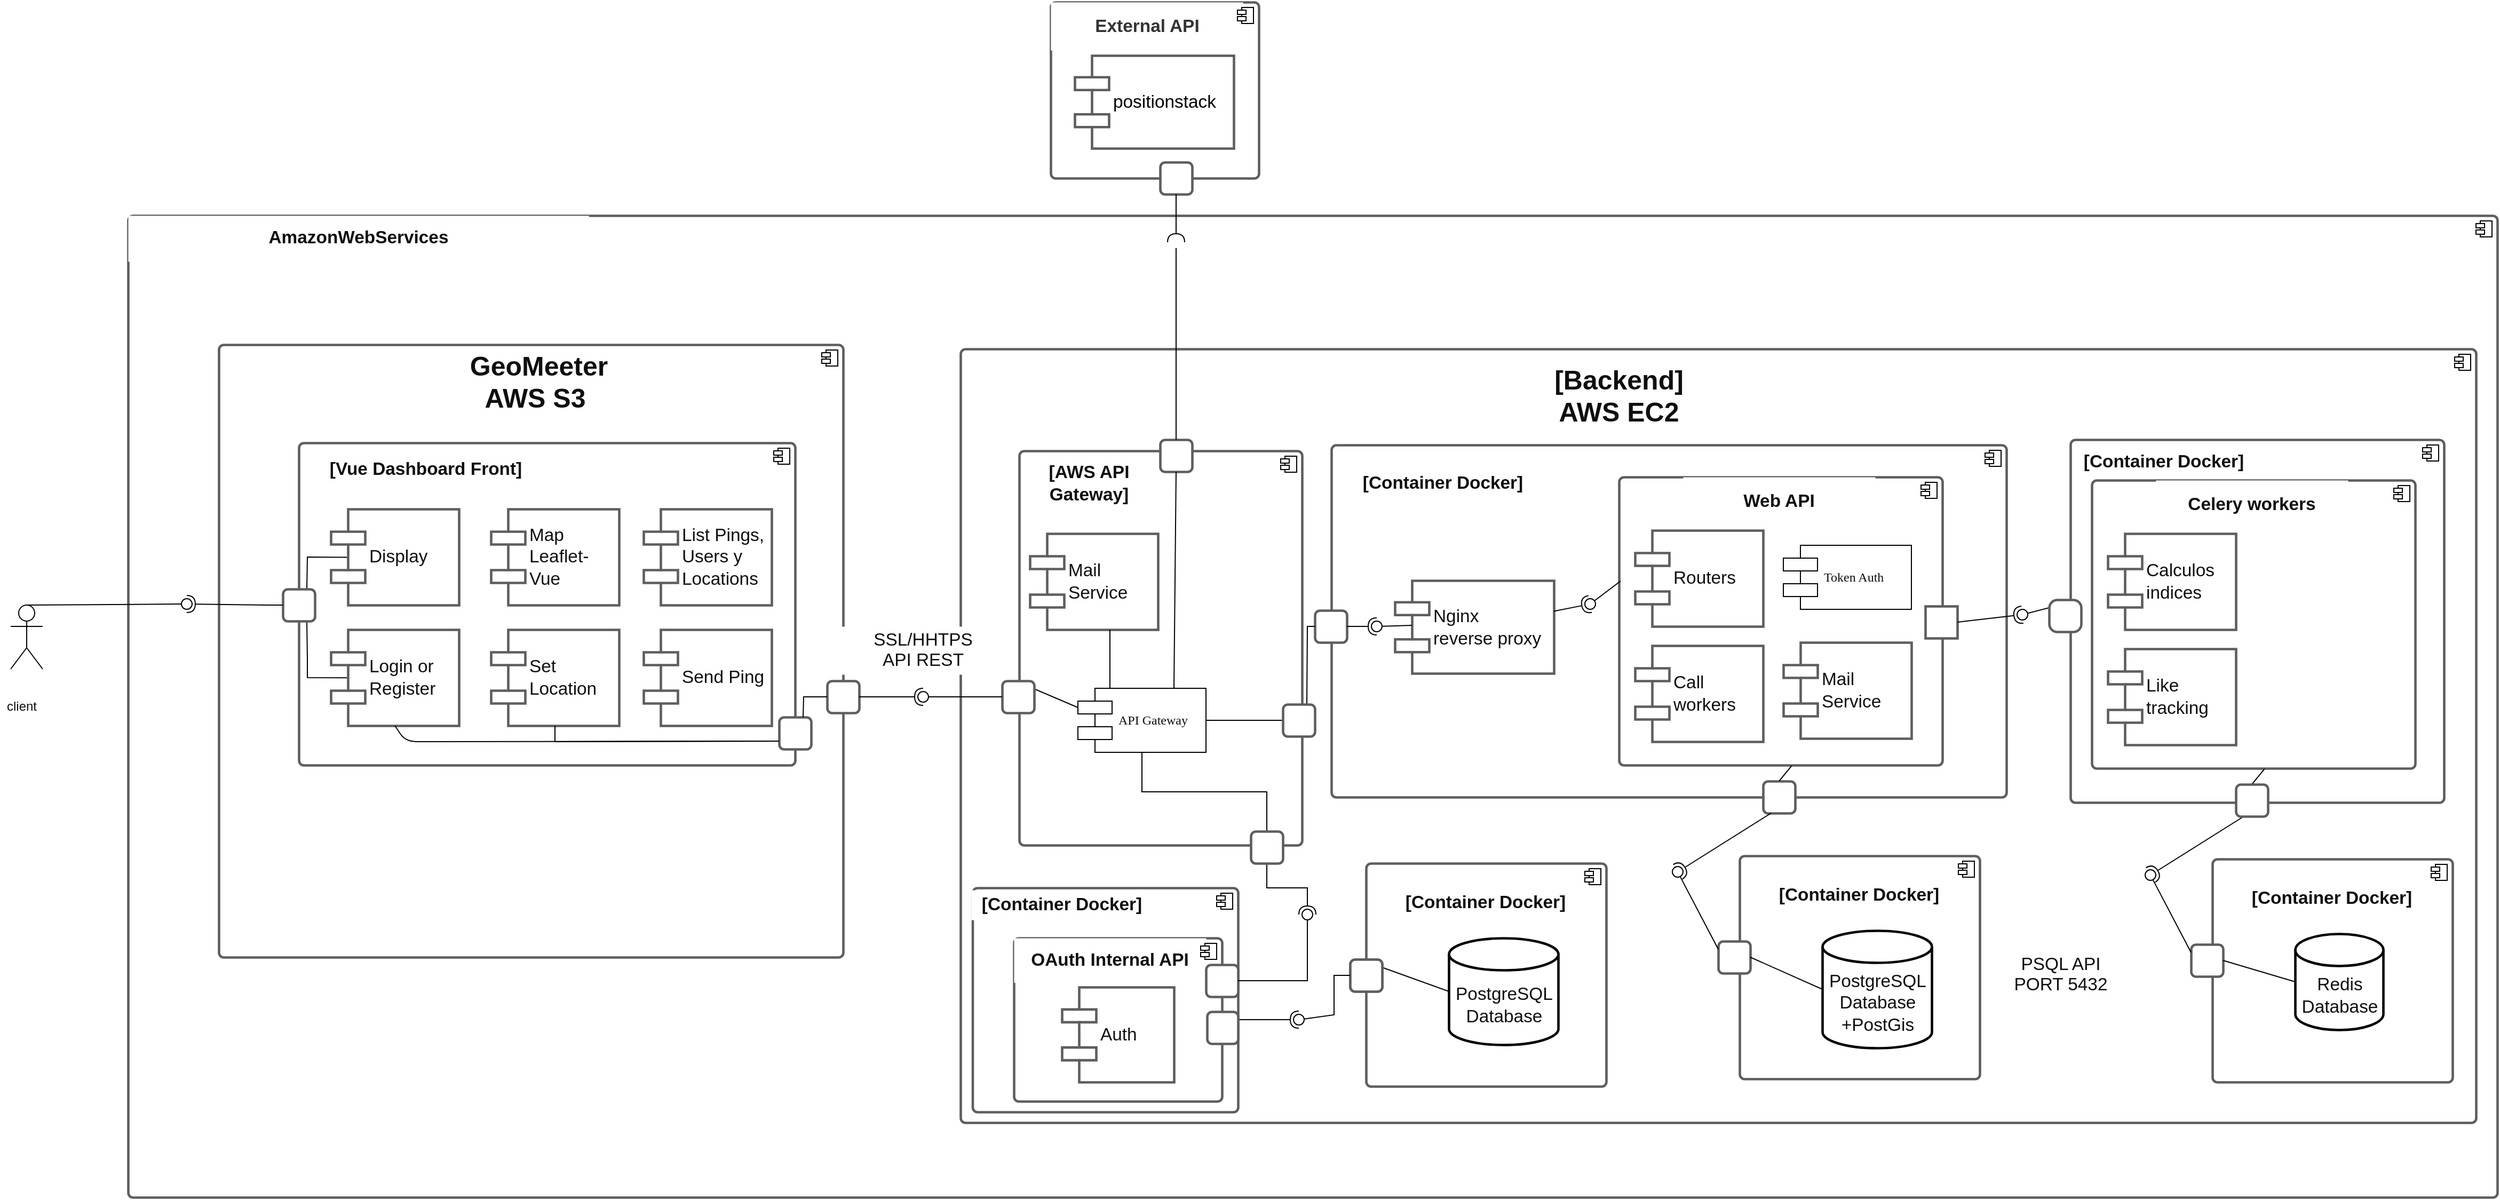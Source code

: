 
<mxfile version="18.1.3" type="device"><diagram id="GqEjZYX9ZaJlJ4JGxs04" name="Page-1"><mxGraphModel dx="4620" dy="2709" grid="1" gridSize="10" guides="1" tooltips="1" connect="1" arrows="1" fold="1" page="1" pageScale="1" pageWidth="827" pageHeight="1169" math="0" shadow="0"><root><mxCell id="0"/><mxCell id="1" parent="0"/><mxCell id="293" value="" style="html=1;dropTarget=0;fontSize=13;align=center;spacing=3.8;strokeColor=#5e5e5e;strokeOpacity=100;rounded=1;absoluteArcSize=1;arcSize=9;strokeWidth=2.3;container=1;collapsible=0;fontColor=#0F0F0F;" parent="1" vertex="1"><mxGeometry x="-1470" y="-950" width="2220" height="920" as="geometry"/></mxCell><UserObject label="AmazonWebServices" lucidchartObjectId="JzQ.lzjoDw~8" id="294"><mxCell style="html=1;overflow=block;blockSpacing=1;whiteSpace=wrap;fontSize=16.7;fontColor=#0F0F0F;fontStyle=1;align=center;spacing=0;fillColor=#ffffff;strokeWidth=1.5;strokeColor=none;" parent="293" vertex="1"><mxGeometry width="431.667" height="42.991" as="geometry"/></mxCell></UserObject><mxCell id="295" value="" style="shape=component;jettyWidth=8;jettyHeight=4;fontColor=#0F0F0F;" parent="293" vertex="1"><mxGeometry x="1" width="15" height="15" relative="1" as="geometry"><mxPoint x="-20" y="5" as="offset"/></mxGeometry></mxCell><mxCell id="64" value="" style="html=1;dropTarget=0;fontSize=13;align=center;spacing=3.8;strokeColor=#5e5e5e;strokeOpacity=100;rounded=1;absoluteArcSize=1;arcSize=9;strokeWidth=2.3;fontColor=#0F0F0F;" parent="1" vertex="1"><mxGeometry x="-1385" y="-829" width="585" height="574" as="geometry"/></mxCell><mxCell id="65" value="" style="shape=component;jettyWidth=8;jettyHeight=4;fontColor=#0F0F0F;" parent="64" vertex="1"><mxGeometry x="1" width="15" height="15" relative="1" as="geometry"><mxPoint x="-20" y="5" as="offset"/></mxGeometry></mxCell><mxCell id="66" value="" style="html=1;dropTarget=0;fontSize=13;align=center;spacing=3.8;strokeColor=#5e5e5e;strokeOpacity=100;rounded=1;absoluteArcSize=1;arcSize=9;strokeWidth=2.3;fontColor=#0F0F0F;" parent="1" vertex="1"><mxGeometry x="-1310" y="-737" width="465" height="302" as="geometry"/></mxCell><mxCell id="67" value="" style="shape=component;jettyWidth=8;jettyHeight=4;fontColor=#0F0F0F;" parent="66" vertex="1"><mxGeometry x="1" width="15" height="15" relative="1" as="geometry"><mxPoint x="-20" y="5" as="offset"/></mxGeometry></mxCell><mxCell id="68" value="" style="html=1;dropTarget=0;fontSize=13;align=center;spacing=3.8;strokeColor=#5e5e5e;strokeOpacity=100;rounded=1;absoluteArcSize=1;arcSize=9;strokeWidth=2.3;fontColor=#0F0F0F;" parent="1" vertex="1"><mxGeometry x="-690" y="-825" width="1420" height="725" as="geometry"/></mxCell><mxCell id="69" value="" style="shape=component;jettyWidth=8;jettyHeight=4;fontColor=#0F0F0F;" parent="68" vertex="1"><mxGeometry x="1" width="15" height="15" relative="1" as="geometry"><mxPoint x="-20" y="5" as="offset"/></mxGeometry></mxCell><mxCell id="70" value="" style="html=1;dropTarget=0;fontSize=13;align=center;spacing=3.8;strokeColor=#5e5e5e;strokeOpacity=100;rounded=1;absoluteArcSize=1;arcSize=9;strokeWidth=2.3;fontColor=#0F0F0F;" parent="1" vertex="1"><mxGeometry x="-342.5" y="-735" width="632.5" height="330" as="geometry"/></mxCell><mxCell id="71" value="" style="shape=component;jettyWidth=8;jettyHeight=4;fontColor=#0F0F0F;" parent="70" vertex="1"><mxGeometry x="1" width="15" height="15" relative="1" as="geometry"><mxPoint x="-20" y="5" as="offset"/></mxGeometry></mxCell><UserObject label="&lt;div style=&quot;display: flex; justify-content: center; text-align: center; align-items: baseline; font-size: 0; line-height: 1.25;margin-top: -2px;&quot;&gt;&lt;span&gt;&lt;span style=&quot;font-size: 16.7px;&quot;&gt;PSQL API&#10;&lt;/span&gt;&lt;/span&gt;&lt;/div&gt;&lt;div style=&quot;display: flex; justify-content: center; text-align: center; align-items: baseline; font-size: 0; line-height: 1.25;margin-top: -2px;&quot;&gt;&lt;span&gt;&lt;span style=&quot;font-size: 16.7px;&quot;&gt;PORT 5432&lt;/span&gt;&lt;/span&gt;&lt;/div&gt;" lucidchartObjectId="9TQ.UFUaZxLk" id="72"><mxCell style="html=1;overflow=block;blockSpacing=1;whiteSpace=wrap;fontSize=13;spacing=0;fillColor=#ffffff;strokeWidth=1.5;strokeColor=none;fontColor=#0F0F0F;" parent="1" vertex="1"><mxGeometry x="251" y="-260.5" width="180" height="45" as="geometry"/></mxCell></UserObject><UserObject label="&lt;div style=&quot;display: flex; justify-content: center; text-align: center; align-items: baseline; font-size: 0; line-height: 1.25;margin-top: -2px;&quot;&gt;&lt;span&gt;&lt;span style=&quot;font-size: 16.7px;&quot;&gt;SSL/HHTPS&#10;&lt;/span&gt;&lt;/span&gt;&lt;/div&gt;&lt;div style=&quot;display: flex; justify-content: center; text-align: center; align-items: baseline; font-size: 0; line-height: 1.25;margin-top: -2px;&quot;&gt;&lt;span&gt;&lt;span style=&quot;font-size: 16.7px;&quot;&gt;API REST&lt;/span&gt;&lt;/span&gt;&lt;/div&gt;" lucidchartObjectId="ERQ.FartYt-O" id="73"><mxCell style="html=1;overflow=block;blockSpacing=1;whiteSpace=wrap;fontSize=13;spacing=0;fillColor=#ffffff;strokeWidth=1.5;strokeColor=none;fontColor=#0F0F0F;" parent="1" vertex="1"><mxGeometry x="-815" y="-565" width="180" height="45" as="geometry"/></mxCell></UserObject><UserObject label="GeoMeeter AWS S3&amp;nbsp;" lucidchartObjectId="0mQ.VnrTeDY5" id="75"><mxCell style="html=1;overflow=block;blockSpacing=1;whiteSpace=wrap;fontSize=25;fontColor=#0F0F0F;fontStyle=1;align=center;spacing=0;fillColor=#ffffff;strokeWidth=1.5;strokeColor=none;" parent="1" vertex="1"><mxGeometry x="-1175" y="-825" width="180" height="55" as="geometry"/></mxCell></UserObject><UserObject label="[Container Docker]" lucidchartObjectId="BvQ.S7S5D1Hz" id="76"><mxCell style="html=1;overflow=block;blockSpacing=1;whiteSpace=wrap;fontSize=16.7;fontColor=#0F0F0F;fontStyle=1;align=center;spacing=0;fillColor=#ffffff;strokeWidth=1.5;strokeColor=none;" parent="1" vertex="1"><mxGeometry x="-328" y="-722" width="180" height="45" as="geometry"/></mxCell></UserObject><mxCell id="77" value="" style="html=1;dropTarget=0;fontSize=13;align=center;spacing=3.8;strokeColor=#5e5e5e;strokeOpacity=100;rounded=1;absoluteArcSize=1;arcSize=9;strokeWidth=2.3;fontColor=#0F0F0F;" parent="1" vertex="1"><mxGeometry x="-73" y="-705" width="303" height="270" as="geometry"/></mxCell><mxCell id="78" value="" style="shape=component;jettyWidth=8;jettyHeight=4;fontColor=#0F0F0F;" parent="77" vertex="1"><mxGeometry x="1" width="15" height="15" relative="1" as="geometry"><mxPoint x="-20" y="5" as="offset"/></mxGeometry></mxCell><UserObject label="&lt;div style=&quot;display: flex; justify-content: center; text-align: center; align-items: baseline; font-size: 0; line-height: 1.25;margin-top: -2px;&quot;&gt;&lt;span&gt;&lt;span style=&quot;font-size: 25px; font-weight: bold;&quot;&gt;[Backend]&#10;&lt;/span&gt;&lt;/span&gt;&lt;/div&gt;&lt;div style=&quot;display: flex; justify-content: center; text-align: center; align-items: baseline; font-size: 0; line-height: 1.25;margin-top: -2px;&quot;&gt;&lt;span&gt;&lt;span style=&quot;font-size: 25px; font-weight: bold;&quot;&gt;AWS EC2&lt;/span&gt;&lt;/span&gt;&lt;/div&gt;" lucidchartObjectId="2wQ.rxDoDfN9" id="79"><mxCell style="html=1;overflow=block;blockSpacing=1;whiteSpace=wrap;fontSize=13;spacing=0;fillColor=#ffffff;strokeWidth=1.5;strokeColor=none;fontColor=#0F0F0F;" parent="1" vertex="1"><mxGeometry x="-163" y="-810" width="180" height="60" as="geometry"/></mxCell></UserObject><UserObject label="Web API" lucidchartObjectId="cxQ.P7ARJ7Gp" id="80"><mxCell style="html=1;overflow=block;blockSpacing=1;whiteSpace=wrap;fontSize=16.7;fontColor=#0F0F0F;fontStyle=1;align=center;spacing=0;fillColor=#ffffff;strokeWidth=1.5;strokeColor=none;" parent="1" vertex="1"><mxGeometry x="-13" y="-705" width="180" height="45" as="geometry"/></mxCell></UserObject><UserObject label="Call workers" lucidchartObjectId="xmQ.o6H7XOpQ" id="81"><mxCell style="html=1;overflow=block;blockSpacing=1;whiteSpace=wrap;shape=component;align=left;spacingLeft=36;fontSize=16.7;fontColor=#0F0F0F;spacing=0;strokeColor=#5e5e5e;strokeOpacity=100;rounded=1;absoluteArcSize=1;arcSize=9;strokeWidth=2.3;" parent="1" vertex="1"><mxGeometry x="-58" y="-547" width="120" height="90" as="geometry"/></mxCell></UserObject><UserObject label="Routers" lucidchartObjectId="LvQ.SK1kYf38" id="83"><mxCell style="html=1;overflow=block;blockSpacing=1;whiteSpace=wrap;shape=component;align=left;spacingLeft=36;fontSize=16.7;fontColor=#0F0F0F;spacing=0;strokeColor=#5e5e5e;strokeOpacity=100;rounded=1;absoluteArcSize=1;arcSize=9;strokeWidth=2.3;" parent="1" vertex="1"><mxGeometry x="-58" y="-655" width="120" height="90" as="geometry"/></mxCell></UserObject><UserObject label="Nginx &#10;reverse proxy" lucidchartObjectId="QDQ.MSSu0BSL" id="92"><mxCell style="html=1;overflow=block;blockSpacing=1;whiteSpace=wrap;shape=component;align=left;spacingLeft=36;fontSize=16.7;fontColor=#0F0F0F;spacing=0;strokeColor=#5e5e5e;strokeOpacity=100;rounded=1;absoluteArcSize=1;arcSize=9;strokeWidth=2.3;" parent="1" vertex="1"><mxGeometry x="-283" y="-608" width="149" height="87" as="geometry"/></mxCell></UserObject><UserObject label="" lucidchartObjectId="nFQ.mH_b9b4w" id="93"><mxCell style="html=1;overflow=block;blockSpacing=1;whiteSpace=wrap;fontSize=13;align=center;spacing=3.8;strokeColor=#5e5e5e;strokeOpacity=100;rounded=1;absoluteArcSize=1;arcSize=9;strokeWidth=2.3;fontColor=#0F0F0F;" parent="1" vertex="1"><mxGeometry x="-358" y="-580" width="30" height="30" as="geometry"/></mxCell></UserObject><mxCell id="94" value="" style="html=1;dropTarget=0;fontSize=13;align=center;spacing=3.8;strokeColor=#5e5e5e;strokeOpacity=100;rounded=1;absoluteArcSize=1;arcSize=9;strokeWidth=2.3;container=1;collapsible=0;fontColor=#0F0F0F;" parent="1" vertex="1"><mxGeometry x="40" y="-350" width="225" height="209" as="geometry"/></mxCell><UserObject label="[Container Docker]" lucidchartObjectId="EGQ.u1LITXUu" id="95"><mxCell style="html=1;overflow=block;blockSpacing=1;whiteSpace=wrap;fontSize=16.7;fontColor=#0F0F0F;fontStyle=1;align=center;spacing=0;fillColor=#ffffff;strokeWidth=1.5;strokeColor=none;" parent="94" vertex="1"><mxGeometry x="22" y="14" width="180" height="45" as="geometry"/></mxCell></UserObject><UserObject label="PostgreSQL Database +PostGis" lucidchartObjectId="VoQ.apwIIPWM" id="96"><mxCell style="shape=cylinder3;whiteSpace=wrap;html=1;boundedLbl=1;backgroundOutline=1;size=15;fontFamily=Helvetica;fontSize=16.7;align=center;strokeWidth=2.3;fontColor=#0F0F0F;" parent="94" vertex="1"><mxGeometry x="77.5" y="70" width="102.5" height="110" as="geometry"/></mxCell></UserObject><mxCell id="97" value="" style="shape=component;jettyWidth=8;jettyHeight=4;fontColor=#0F0F0F;" parent="94" vertex="1"><mxGeometry x="1" width="15" height="15" relative="1" as="geometry"><mxPoint x="-20" y="5" as="offset"/></mxGeometry></mxCell><UserObject label="Map Leaflet-Vue" lucidchartObjectId="rHQ._YY6tu1O" id="98"><mxCell style="html=1;overflow=block;blockSpacing=1;whiteSpace=wrap;shape=component;align=left;spacingLeft=36;fontSize=16.7;fontColor=#0F0F0F;spacing=0;strokeColor=#5e5e5e;strokeOpacity=100;rounded=1;absoluteArcSize=1;arcSize=9;strokeWidth=2.3;" parent="1" vertex="1"><mxGeometry x="-1130" y="-675" width="120" height="90" as="geometry"/></mxCell></UserObject><UserObject label="" lucidchartObjectId="xLQ.PSGera.4" id="112"><mxCell style="html=1;overflow=block;blockSpacing=1;whiteSpace=wrap;fontSize=13;align=center;spacing=3.8;strokeColor=#5e5e5e;strokeOpacity=100;rounded=1;absoluteArcSize=1;arcSize=9;strokeWidth=2.3;fontColor=#0F0F0F;" parent="1" vertex="1"><mxGeometry x="20" y="-270" width="30" height="30" as="geometry"/></mxCell></UserObject><UserObject label="" lucidchartObjectId="7MQ.v_up57Re" id="129"><mxCell style="html=1;overflow=block;blockSpacing=1;whiteSpace=wrap;fontSize=13;align=center;spacing=3.8;strokeColor=#5e5e5e;strokeOpacity=100;rounded=1;absoluteArcSize=1;arcSize=9;strokeWidth=2.3;fontColor=#0F0F0F;" parent="1" vertex="1"><mxGeometry x="-815" y="-514" width="30" height="30" as="geometry"/></mxCell></UserObject><UserObject label="Login or Register" lucidchartObjectId="tQQ.5gMyglQL" id="143"><mxCell style="html=1;overflow=block;blockSpacing=1;whiteSpace=wrap;shape=component;align=left;spacingLeft=36;fontSize=16.7;fontColor=#0F0F0F;spacing=0;strokeColor=#5e5e5e;strokeOpacity=100;rounded=1;absoluteArcSize=1;arcSize=9;strokeWidth=2.3;" parent="1" vertex="1"><mxGeometry x="-1280" y="-562" width="120" height="90" as="geometry"/></mxCell></UserObject><UserObject label="List Pings, Users y Locations" lucidchartObjectId="EQQ.A3JN0USV" id="144"><mxCell style="html=1;overflow=block;blockSpacing=1;whiteSpace=wrap;shape=component;align=left;spacingLeft=36;fontSize=16.7;fontColor=#0F0F0F;spacing=0;strokeColor=#5e5e5e;strokeOpacity=100;rounded=1;absoluteArcSize=1;arcSize=9;strokeWidth=2.3;" parent="1" vertex="1"><mxGeometry x="-987" y="-675" width="120" height="90" as="geometry"/></mxCell></UserObject><mxCell id="401" style="edgeStyle=none;rounded=0;html=1;exitX=0.75;exitY=1;exitDx=0;exitDy=0;entryX=0.126;entryY=0.501;entryDx=0;entryDy=0;endArrow=none;endFill=0;entryPerimeter=0;fontColor=#0F0F0F;" parent="1" source="145" target="143" edge="1"><mxGeometry relative="1" as="geometry"><Array as="points"><mxPoint x="-1302" y="-535"/><mxPoint x="-1302" y="-517"/></Array></mxGeometry></mxCell><mxCell id="404" style="edgeStyle=none;rounded=0;html=1;exitX=0.75;exitY=0;exitDx=0;exitDy=0;entryX=0.128;entryY=0.503;entryDx=0;entryDy=0;entryPerimeter=0;endArrow=none;endFill=0;fontColor=#0F0F0F;" parent="1" source="145" target="189" edge="1"><mxGeometry relative="1" as="geometry"><Array as="points"><mxPoint x="-1302" y="-630"/></Array></mxGeometry></mxCell><UserObject label="" lucidchartObjectId="RQQ.1Tx4FJ7h" id="145"><mxCell style="html=1;overflow=block;blockSpacing=1;whiteSpace=wrap;fontSize=13;align=center;spacing=3.8;strokeColor=#5e5e5e;strokeOpacity=100;rounded=1;absoluteArcSize=1;arcSize=9;strokeWidth=2.3;fontColor=#0F0F0F;" parent="1" vertex="1"><mxGeometry x="-1325" y="-600" width="30" height="30" as="geometry"/></mxCell></UserObject><UserObject label="[Vue Dashboard Front]" lucidchartObjectId="iSQ.8A~Tfa6g" id="146"><mxCell style="html=1;overflow=block;blockSpacing=1;whiteSpace=wrap;fontSize=16.7;fontColor=#0F0F0F;fontStyle=1;align=center;spacing=0;fillColor=#ffffff;strokeWidth=1.5;strokeColor=none;" parent="1" vertex="1"><mxGeometry x="-1302" y="-735" width="222" height="45" as="geometry"/></mxCell></UserObject><UserObject label="" lucidchartObjectId="MSQ.1bBkWNoG" id="147"><mxCell style="html=1;overflow=block;blockSpacing=1;whiteSpace=wrap;fontSize=13;align=center;spacing=3.8;strokeColor=#5e5e5e;strokeOpacity=100;rounded=1;absoluteArcSize=1;arcSize=9;strokeWidth=2.3;fontColor=#0F0F0F;" parent="1" vertex="1"><mxGeometry x="62" y="-420" width="30" height="30" as="geometry"/></mxCell></UserObject><UserObject label="Mail Service" lucidchartObjectId="TYQ.1-TCLOCC" id="159"><mxCell style="html=1;overflow=block;blockSpacing=1;whiteSpace=wrap;shape=component;align=left;spacingLeft=36;fontSize=16.7;fontColor=#0F0F0F;spacing=0;strokeColor=#5e5e5e;strokeOpacity=100;rounded=1;absoluteArcSize=1;arcSize=9;strokeWidth=2.3;" parent="1" vertex="1"><mxGeometry x="81" y="-550" width="120" height="90" as="geometry"/></mxCell></UserObject><UserObject label="Send Ping" lucidchartObjectId="BZQ.7yFAApc7" id="162"><mxCell style="html=1;overflow=block;blockSpacing=1;whiteSpace=wrap;shape=component;align=left;spacingLeft=36;fontSize=16.7;fontColor=#0F0F0F;spacing=0;strokeColor=#5e5e5e;strokeOpacity=100;rounded=1;absoluteArcSize=1;arcSize=9;strokeWidth=2.3;" parent="1" vertex="1"><mxGeometry x="-987" y="-562" width="120" height="90" as="geometry"/></mxCell></UserObject><UserObject label="" lucidchartObjectId="F0Q.Sfm7eGPp" id="163"><mxCell style="html=1;overflow=block;blockSpacing=1;whiteSpace=wrap;fontSize=13;align=center;spacing=3.8;strokeColor=#5e5e5e;strokeOpacity=100;rounded=1;absoluteArcSize=1;arcSize=9;strokeWidth=2.3;fontColor=#0F0F0F;" parent="1" vertex="1"><mxGeometry x="-860" y="-480" width="30" height="30" as="geometry"/></mxCell></UserObject><UserObject label="Set Location" lucidchartObjectId="U4Q.wYum8OUZ" id="175"><mxCell style="html=1;overflow=block;blockSpacing=1;whiteSpace=wrap;shape=component;align=left;spacingLeft=36;fontSize=16.7;fontColor=#0F0F0F;spacing=0;strokeColor=#5e5e5e;strokeOpacity=100;rounded=1;absoluteArcSize=1;arcSize=9;strokeWidth=2.3;" parent="1" vertex="1"><mxGeometry x="-1130" y="-562" width="120" height="90" as="geometry"/></mxCell></UserObject><mxCell id="206" value="" style="html=1;dropTarget=0;fontSize=13;align=center;spacing=3.8;strokeColor=#5e5e5e;strokeOpacity=100;rounded=1;absoluteArcSize=1;arcSize=9;strokeWidth=2.3;fontColor=#0F0F0F;" parent="1" vertex="1"><mxGeometry x="-635" y="-729.5" width="265" height="369.5" as="geometry"/></mxCell><mxCell id="207" value="" style="shape=component;jettyWidth=8;jettyHeight=4;fontColor=#0F0F0F;" parent="206" vertex="1"><mxGeometry x="1" width="15" height="15" relative="1" as="geometry"><mxPoint x="-20" y="5" as="offset"/></mxGeometry></mxCell><UserObject label="Display" lucidchartObjectId="1mR.Dg1fzhjd" id="189"><mxCell style="html=1;overflow=block;blockSpacing=1;whiteSpace=wrap;shape=component;align=left;spacingLeft=36;fontSize=16.7;fontColor=#0F0F0F;spacing=0;strokeColor=#5e5e5e;strokeOpacity=100;rounded=1;absoluteArcSize=1;arcSize=9;strokeWidth=2.3;" parent="1" vertex="1"><mxGeometry x="-1280" y="-675" width="120" height="90" as="geometry"/></mxCell></UserObject><mxCell id="191" value="" style="rounded=0;orthogonalLoop=1;jettySize=auto;html=1;endArrow=none;endFill=0;sketch=0;targetPerimeterSpacing=0;fontSize=10;exitX=1;exitY=0.5;exitDx=0;exitDy=0;startArrow=none;fontColor=#0F0F0F;" parent="1" source="200" target="192" edge="1"><mxGeometry relative="1" as="geometry"><mxPoint x="-480" y="-412" as="sourcePoint"/></mxGeometry></mxCell><mxCell id="192" value="" style="ellipse;whiteSpace=wrap;html=1;align=center;aspect=fixed;resizable=0;points=[];outlineConnect=0;sketch=0;fontSize=10;fontColor=#0F0F0F;" parent="1" vertex="1"><mxGeometry x="-500" y="-482" width="10" height="10" as="geometry"/></mxCell><mxCell id="193" value="Token Auth" style="shape=component;align=left;spacingLeft=36;rounded=0;shadow=0;comic=0;labelBackgroundColor=none;strokeWidth=1;fontFamily=Verdana;fontSize=12;html=1;fontColor=#0F0F0F;" parent="1" vertex="1"><mxGeometry x="81" y="-641" width="120" height="60" as="geometry"/></mxCell><mxCell id="197" value="" style="endArrow=none;html=1;rounded=0;fontSize=10;entryX=0;entryY=0.3;entryDx=0;entryDy=0;startArrow=none;exitX=1;exitY=0.25;exitDx=0;exitDy=0;fontColor=#0F0F0F;" parent="1" source="119" target="200" edge="1"><mxGeometry width="50" height="50" relative="1" as="geometry"><mxPoint x="-635" y="-495.286" as="sourcePoint"/><mxPoint x="-750" y="-517" as="targetPoint"/></mxGeometry></mxCell><mxCell id="199" value="" style="endArrow=none;html=1;rounded=0;exitX=0.5;exitY=0;exitDx=0;exitDy=0;entryX=0.5;entryY=1;entryDx=0;entryDy=0;fontColor=#0F0F0F;" parent="1" source="298" target="200" edge="1"><mxGeometry width="50" height="50" relative="1" as="geometry"><mxPoint x="-750" y="-395" as="sourcePoint"/><mxPoint x="-700" y="-445" as="targetPoint"/><Array as="points"><mxPoint x="-403" y="-410"/><mxPoint x="-460" y="-410"/><mxPoint x="-520" y="-410"/></Array></mxGeometry></mxCell><mxCell id="200" value="API Gateway" style="shape=component;align=left;spacingLeft=36;rounded=0;shadow=0;comic=0;labelBackgroundColor=none;strokeWidth=1;fontFamily=Verdana;fontSize=12;html=1;fontColor=#0F0F0F;" parent="1" vertex="1"><mxGeometry x="-580" y="-507" width="120" height="60" as="geometry"/></mxCell><UserObject label="" lucidchartObjectId="jMQ.a4yrlkNo" id="119"><mxCell style="html=1;overflow=block;blockSpacing=1;whiteSpace=wrap;fontSize=13;align=center;spacing=3.8;strokeColor=#5e5e5e;strokeOpacity=100;rounded=1;absoluteArcSize=1;arcSize=9;strokeWidth=2.3;fontColor=#0F0F0F;" parent="1" vertex="1"><mxGeometry x="-651" y="-514" width="30" height="30" as="geometry"/></mxCell></UserObject><mxCell id="405" style="edgeStyle=none;rounded=0;html=1;exitX=0;exitY=0.5;exitDx=0;exitDy=0;entryX=1;entryY=0.5;entryDx=0;entryDy=0;endArrow=none;endFill=0;fontColor=#0F0F0F;" parent="1" source="209" target="200" edge="1"><mxGeometry relative="1" as="geometry"/></mxCell><mxCell id="406" style="edgeStyle=none;rounded=0;html=1;exitX=0.75;exitY=0;exitDx=0;exitDy=0;entryX=0;entryY=0.5;entryDx=0;entryDy=0;endArrow=none;endFill=0;fontColor=#0F0F0F;" parent="1" source="209" target="93" edge="1"><mxGeometry relative="1" as="geometry"><Array as="points"><mxPoint x="-365" y="-565"/></Array></mxGeometry></mxCell><UserObject label="" lucidchartObjectId="nFQ.mH_b9b4w" id="209"><mxCell style="html=1;overflow=block;blockSpacing=1;whiteSpace=wrap;fontSize=13;align=center;spacing=3.8;strokeColor=#5e5e5e;strokeOpacity=100;rounded=1;absoluteArcSize=1;arcSize=9;strokeWidth=2.3;fontColor=#0F0F0F;" parent="1" vertex="1"><mxGeometry x="-388" y="-492" width="30" height="30" as="geometry"/></mxCell></UserObject><mxCell id="214" value="" style="shape=umlActor;verticalLabelPosition=bottom;verticalAlign=top;html=1;outlineConnect=0;" parent="1" vertex="1"><mxGeometry x="-1580" y="-585" width="30" height="60" as="geometry"/></mxCell><mxCell id="220" value="" style="html=1;dropTarget=0;fontSize=13;align=center;spacing=3.8;strokeColor=#5e5e5e;strokeOpacity=100;rounded=1;absoluteArcSize=1;arcSize=9;strokeWidth=2.3;container=1;collapsible=0;" parent="1" vertex="1"><mxGeometry x="-605.5" y="-1150" width="195" height="165" as="geometry"/></mxCell><UserObject label="External API" lucidchartObjectId="JzQ.lzjoDw~8" id="221"><mxCell style="html=1;overflow=block;blockSpacing=1;whiteSpace=wrap;fontSize=16.7;fontColor=#333333;fontStyle=1;align=center;spacing=0;fillColor=#ffffff;strokeWidth=1.5;strokeColor=none;" parent="220" vertex="1"><mxGeometry width="180" height="45" as="geometry"/></mxCell></UserObject><mxCell id="222" value="" style="shape=component;jettyWidth=8;jettyHeight=4;" parent="220" vertex="1"><mxGeometry x="1" width="15" height="15" relative="1" as="geometry"><mxPoint x="-20" y="5" as="offset"/></mxGeometry></mxCell><UserObject label="" lucidchartObjectId="qXQ.MwzUgVT0" id="226"><mxCell style="html=1;overflow=block;blockSpacing=1;whiteSpace=wrap;fontSize=13;align=center;spacing=3.8;strokeColor=#5e5e5e;strokeOpacity=100;rounded=1;absoluteArcSize=1;arcSize=9;strokeWidth=2.3;fontColor=#0F0F0F;" parent="1" vertex="1"><mxGeometry x="-503" y="-740" width="30" height="30" as="geometry"/></mxCell></UserObject><UserObject label="" lucidchartObjectId="qXQ.MwzUgVT0" id="228"><mxCell style="html=1;overflow=block;blockSpacing=1;whiteSpace=wrap;fontSize=13;align=center;spacing=3.8;strokeColor=#5e5e5e;strokeOpacity=100;rounded=1;absoluteArcSize=1;arcSize=9;strokeWidth=2.3;fontColor=#0F0F0F;" parent="1" vertex="1"><mxGeometry x="-503" y="-1000" width="30" height="30" as="geometry"/></mxCell></UserObject><mxCell id="231" value="" style="rounded=0;orthogonalLoop=1;jettySize=auto;html=1;endArrow=none;endFill=0;sketch=0;sourcePerimeterSpacing=0;targetPerimeterSpacing=0;fontColor=#0F0F0F;exitX=0.5;exitY=0;exitDx=0;exitDy=0;" parent="1" source="226" target="233" edge="1"><mxGeometry relative="1" as="geometry"><mxPoint x="-433" y="-855" as="sourcePoint"/></mxGeometry></mxCell><mxCell id="232" value="" style="rounded=0;orthogonalLoop=1;jettySize=auto;html=1;endArrow=halfCircle;endFill=0;entryX=0.5;entryY=0.5;endSize=6;strokeWidth=1;sketch=0;fontColor=#0F0F0F;exitX=0.5;exitY=1;exitDx=0;exitDy=0;" parent="1" source="228" target="233" edge="1"><mxGeometry relative="1" as="geometry"><mxPoint x="-385" y="-925" as="sourcePoint"/></mxGeometry></mxCell><mxCell id="233" value="" style="ellipse;whiteSpace=wrap;html=1;align=center;aspect=fixed;resizable=0;points=[];outlineConnect=0;sketch=0;fontColor=#0F0F0F;strokeColor=#FFFFFF;" parent="1" vertex="1"><mxGeometry x="-493" y="-930" width="10" height="10" as="geometry"/></mxCell><mxCell id="241" value="" style="rounded=0;orthogonalLoop=1;jettySize=auto;html=1;endArrow=none;endFill=0;sketch=0;targetPerimeterSpacing=0;fontColor=#0F0F0F;startArrow=none;" parent="1" edge="1"><mxGeometry relative="1" as="geometry"><mxPoint x="-255" y="-370" as="sourcePoint"/><mxPoint x="-255" y="-370" as="targetPoint"/></mxGeometry></mxCell><mxCell id="258" value="" style="rounded=0;orthogonalLoop=1;jettySize=auto;html=1;endArrow=none;endFill=0;sketch=0;sourcePerimeterSpacing=0;targetPerimeterSpacing=0;fontColor=#0F0F0F;exitX=0.5;exitY=0;exitDx=0;exitDy=0;exitPerimeter=0;" parent="1" source="214" target="260" edge="1"><mxGeometry relative="1" as="geometry"><mxPoint x="-1360" y="-488" as="sourcePoint"/></mxGeometry></mxCell><mxCell id="259" value="" style="rounded=0;orthogonalLoop=1;jettySize=auto;html=1;endArrow=halfCircle;endFill=0;entryX=0.5;entryY=0.5;endSize=6;strokeWidth=1;sketch=0;fontColor=#0F0F0F;exitX=0;exitY=0.5;exitDx=0;exitDy=0;" parent="1" source="145" target="260" edge="1"><mxGeometry relative="1" as="geometry"><mxPoint x="-1320" y="-488" as="sourcePoint"/><Array as="points"><mxPoint x="-1340" y="-585"/></Array></mxGeometry></mxCell><mxCell id="260" value="" style="ellipse;whiteSpace=wrap;html=1;align=center;aspect=fixed;resizable=0;points=[];outlineConnect=0;sketch=0;" parent="1" vertex="1"><mxGeometry x="-1420" y="-591" width="10" height="10" as="geometry"/></mxCell><mxCell id="261" value="" style="rounded=0;orthogonalLoop=1;jettySize=auto;html=1;endArrow=none;endFill=0;sketch=0;sourcePerimeterSpacing=0;targetPerimeterSpacing=0;fontColor=#0F0F0F;exitX=0;exitY=0.5;exitDx=0;exitDy=0;" parent="1" source="119" target="263" edge="1"><mxGeometry relative="1" as="geometry"><mxPoint x="-746" y="-445" as="sourcePoint"/></mxGeometry></mxCell><mxCell id="262" value="" style="rounded=0;orthogonalLoop=1;jettySize=auto;html=1;endArrow=halfCircle;endFill=0;entryX=0.5;entryY=0.5;endSize=6;strokeWidth=1;sketch=0;fontColor=#0F0F0F;exitX=1;exitY=0.5;exitDx=0;exitDy=0;" parent="1" source="129" target="263" edge="1"><mxGeometry relative="1" as="geometry"><mxPoint x="-706" y="-445" as="sourcePoint"/></mxGeometry></mxCell><mxCell id="263" value="" style="ellipse;whiteSpace=wrap;html=1;align=center;aspect=fixed;resizable=0;points=[];outlineConnect=0;sketch=0;" parent="1" vertex="1"><mxGeometry x="-730" y="-504" width="10" height="10" as="geometry"/></mxCell><mxCell id="276" value="" style="rounded=0;orthogonalLoop=1;jettySize=auto;html=1;endArrow=none;endFill=0;sketch=0;sourcePerimeterSpacing=0;targetPerimeterSpacing=0;fontColor=#0F0F0F;exitX=0.107;exitY=0.483;exitDx=0;exitDy=0;exitPerimeter=0;" parent="1" source="92" target="278" edge="1"><mxGeometry relative="1" as="geometry"><mxPoint x="-320" y="-565" as="sourcePoint"/></mxGeometry></mxCell><mxCell id="277" value="" style="rounded=0;orthogonalLoop=1;jettySize=auto;html=1;endArrow=halfCircle;endFill=0;entryX=0.5;entryY=0.5;endSize=6;strokeWidth=1;sketch=0;fontColor=#0F0F0F;exitX=1;exitY=0.5;exitDx=0;exitDy=0;" parent="1" source="93" target="278" edge="1"><mxGeometry relative="1" as="geometry"><mxPoint x="-280" y="-565" as="sourcePoint"/></mxGeometry></mxCell><mxCell id="278" value="" style="ellipse;whiteSpace=wrap;html=1;align=center;aspect=fixed;resizable=0;points=[];outlineConnect=0;sketch=0;" parent="1" vertex="1"><mxGeometry x="-305" y="-570" width="10" height="10" as="geometry"/></mxCell><mxCell id="279" value="" style="rounded=0;orthogonalLoop=1;jettySize=auto;html=1;endArrow=none;endFill=0;sketch=0;sourcePerimeterSpacing=0;targetPerimeterSpacing=0;fontColor=#0F0F0F;exitX=0.005;exitY=0.361;exitDx=0;exitDy=0;exitPerimeter=0;" parent="1" source="77" target="281" edge="1"><mxGeometry relative="1" as="geometry"><mxPoint x="-120" y="-586" as="sourcePoint"/></mxGeometry></mxCell><mxCell id="280" value="" style="rounded=0;orthogonalLoop=1;jettySize=auto;html=1;endArrow=halfCircle;endFill=0;entryX=0.5;entryY=0.5;endSize=6;strokeWidth=1;sketch=0;fontColor=#0F0F0F;" parent="1" source="92" target="281" edge="1"><mxGeometry relative="1" as="geometry"><mxPoint x="-80" y="-586" as="sourcePoint"/></mxGeometry></mxCell><mxCell id="281" value="" style="ellipse;whiteSpace=wrap;html=1;align=center;aspect=fixed;resizable=0;points=[];outlineConnect=0;sketch=0;" parent="1" vertex="1"><mxGeometry x="-105" y="-591" width="10" height="10" as="geometry"/></mxCell><mxCell id="282" value="" style="rounded=0;orthogonalLoop=1;jettySize=auto;html=1;endArrow=none;endFill=0;sketch=0;sourcePerimeterSpacing=0;targetPerimeterSpacing=0;fontColor=#0F0F0F;exitX=0;exitY=0.25;exitDx=0;exitDy=0;" parent="1" source="112" target="284" edge="1"><mxGeometry relative="1" as="geometry"><mxPoint x="291" y="-306" as="sourcePoint"/></mxGeometry></mxCell><mxCell id="283" value="" style="rounded=0;orthogonalLoop=1;jettySize=auto;html=1;endArrow=halfCircle;endFill=0;entryX=0.5;entryY=0.5;endSize=6;strokeWidth=1;sketch=0;fontColor=#0F0F0F;exitX=0.25;exitY=1;exitDx=0;exitDy=0;" parent="1" source="147" target="284" edge="1"><mxGeometry relative="1" as="geometry"><mxPoint x="287" y="-350" as="sourcePoint"/></mxGeometry></mxCell><mxCell id="284" value="" style="ellipse;whiteSpace=wrap;html=1;align=center;aspect=fixed;resizable=0;points=[];outlineConnect=0;sketch=0;" parent="1" vertex="1"><mxGeometry x="-23" y="-340" width="10" height="10" as="geometry"/></mxCell><mxCell id="285" value="" style="endArrow=none;html=1;fontColor=#0F0F0F;entryX=1;entryY=0.5;entryDx=0;entryDy=0;exitX=0;exitY=0.5;exitDx=0;exitDy=0;exitPerimeter=0;" parent="1" source="96" target="112" edge="1"><mxGeometry width="50" height="50" relative="1" as="geometry"><mxPoint x="190" y="-220" as="sourcePoint"/><mxPoint x="240" y="-270" as="targetPoint"/></mxGeometry></mxCell><mxCell id="289" value="" style="endArrow=none;html=1;rounded=0;exitX=0.75;exitY=0;exitDx=0;exitDy=0;entryX=0.5;entryY=1;entryDx=0;entryDy=0;fontColor=#0F0F0F;" parent="1" source="200" target="226" edge="1"><mxGeometry width="50" height="50" relative="1" as="geometry"><mxPoint x="-450" y="-467" as="sourcePoint"/><mxPoint x="-370" y="-495" as="targetPoint"/></mxGeometry></mxCell><mxCell id="302" value="" style="endArrow=none;html=1;fontColor=#0F0F0F;entryX=0.5;entryY=1;entryDx=0;entryDy=0;exitX=0;exitY=0.75;exitDx=0;exitDy=0;" parent="1" source="163" target="143" edge="1"><mxGeometry width="50" height="50" relative="1" as="geometry"><mxPoint x="-1220" y="-450" as="sourcePoint"/><mxPoint x="-1170" y="-490" as="targetPoint"/><Array as="points"><mxPoint x="-1210" y="-457"/></Array></mxGeometry></mxCell><mxCell id="303" value="" style="endArrow=none;html=1;fontColor=#0F0F0F;entryX=0;entryY=0.75;entryDx=0;entryDy=0;exitX=0.5;exitY=1;exitDx=0;exitDy=0;rounded=0;" parent="1" source="175" target="163" edge="1"><mxGeometry width="50" height="50" relative="1" as="geometry"><mxPoint x="-1010" y="-430" as="sourcePoint"/><mxPoint x="-960" y="-480" as="targetPoint"/><Array as="points"><mxPoint x="-1070" y="-457"/></Array></mxGeometry></mxCell><mxCell id="304" value="" style="endArrow=none;html=1;fontColor=#0F0F0F;exitX=0.75;exitY=0;exitDx=0;exitDy=0;entryX=0;entryY=0.5;entryDx=0;entryDy=0;rounded=0;" parent="1" source="163" target="129" edge="1"><mxGeometry width="50" height="50" relative="1" as="geometry"><mxPoint x="-850" y="-470" as="sourcePoint"/><mxPoint x="-800" y="-500" as="targetPoint"/><Array as="points"><mxPoint x="-837" y="-499"/></Array></mxGeometry></mxCell><mxCell id="305" value="" style="endArrow=none;html=1;fontColor=#0F0F0F;entryX=0.534;entryY=1.002;entryDx=0;entryDy=0;entryPerimeter=0;exitX=0.5;exitY=0;exitDx=0;exitDy=0;" parent="1" source="147" target="77" edge="1"><mxGeometry width="50" height="50" relative="1" as="geometry"><mxPoint x="50" y="-400" as="sourcePoint"/><mxPoint x="100" y="-450" as="targetPoint"/></mxGeometry></mxCell><UserObject label="positionstack" lucidchartObjectId="QDQ.MSSu0BSL" id="306"><mxCell style="html=1;overflow=block;blockSpacing=1;whiteSpace=wrap;shape=component;align=left;spacingLeft=36;fontSize=16.7;fontColor=#000000;spacing=0;strokeColor=#5e5e5e;strokeOpacity=100;rounded=1;absoluteArcSize=1;arcSize=9;strokeWidth=2.3;" parent="1" vertex="1"><mxGeometry x="-583" y="-1100" width="149" height="87" as="geometry"/></mxCell></UserObject><mxCell id="363" value="" style="html=1;dropTarget=0;fontSize=13;align=center;spacing=3.8;strokeColor=#5e5e5e;strokeOpacity=100;rounded=1;absoluteArcSize=1;arcSize=9;strokeWidth=2.3;fontColor=#0F0F0F;" parent="1" vertex="1"><mxGeometry x="-678.75" y="-320" width="248.75" height="210" as="geometry"/></mxCell><mxCell id="364" value="" style="shape=component;jettyWidth=8;jettyHeight=4;fontColor=#0F0F0F;" parent="363" vertex="1"><mxGeometry x="1" width="15" height="15" relative="1" as="geometry"><mxPoint x="-20" y="5" as="offset"/></mxGeometry></mxCell><UserObject label="Mail Service" lucidchartObjectId="TYQ.1-TCLOCC" id="310"><mxCell style="html=1;overflow=block;blockSpacing=1;whiteSpace=wrap;shape=component;align=left;spacingLeft=36;fontSize=16.7;fontColor=#0F0F0F;spacing=0;strokeColor=#5e5e5e;strokeOpacity=100;rounded=1;absoluteArcSize=1;arcSize=9;strokeWidth=2.3;" parent="1" vertex="1"><mxGeometry x="-625" y="-652" width="120" height="90" as="geometry"/></mxCell></UserObject><mxCell id="312" value="" style="endArrow=none;html=1;exitX=0.25;exitY=0;exitDx=0;exitDy=0;entryX=0.625;entryY=1;entryDx=0;entryDy=0;entryPerimeter=0;fontColor=#0F0F0F;" parent="1" source="200" target="310" edge="1"><mxGeometry width="50" height="50" relative="1" as="geometry"><mxPoint x="-480" y="-530" as="sourcePoint"/><mxPoint x="-430" y="-580" as="targetPoint"/></mxGeometry></mxCell><mxCell id="334" value="" style="html=1;dropTarget=0;fontSize=13;align=center;spacing=3.8;strokeColor=#5e5e5e;strokeOpacity=100;rounded=1;absoluteArcSize=1;arcSize=9;strokeWidth=2.3;container=1;collapsible=0;fontColor=#0F0F0F;" parent="1" vertex="1"><mxGeometry x="-310" y="-343" width="225" height="209" as="geometry"/></mxCell><UserObject label="[Container Docker]" lucidchartObjectId="EGQ.u1LITXUu" id="335"><mxCell style="html=1;overflow=block;blockSpacing=1;whiteSpace=wrap;fontSize=16.7;fontColor=#0F0F0F;fontStyle=1;align=center;spacing=0;fillColor=#ffffff;strokeWidth=1.5;strokeColor=none;" parent="334" vertex="1"><mxGeometry x="22" y="14" width="180" height="45" as="geometry"/></mxCell></UserObject><UserObject label="PostgreSQL Database" lucidchartObjectId="VoQ.apwIIPWM" id="336"><mxCell style="shape=cylinder3;whiteSpace=wrap;html=1;boundedLbl=1;backgroundOutline=1;size=15;fontFamily=Helvetica;fontSize=16.7;align=center;strokeWidth=2.3;fontColor=#0F0F0F;" parent="334" vertex="1"><mxGeometry x="77.5" y="70" width="102.5" height="100" as="geometry"/></mxCell></UserObject><mxCell id="337" value="" style="shape=component;jettyWidth=8;jettyHeight=4;fontColor=#0F0F0F;" parent="334" vertex="1"><mxGeometry x="1" width="15" height="15" relative="1" as="geometry"><mxPoint x="-20" y="5" as="offset"/></mxGeometry></mxCell><mxCell id="340" value="" style="rounded=0;orthogonalLoop=1;jettySize=auto;html=1;endArrow=none;endFill=0;sketch=0;sourcePerimeterSpacing=0;targetPerimeterSpacing=0;fontColor=#0F0F0F;exitX=1;exitY=0.25;exitDx=0;exitDy=0;entryX=0;entryY=0.5;entryDx=0;entryDy=0;entryPerimeter=0;" parent="1" source="338" target="336" edge="1"><mxGeometry relative="1" as="geometry"><mxPoint x="-59" y="-299" as="sourcePoint"/></mxGeometry></mxCell><UserObject label="" lucidchartObjectId="MSQ.1bBkWNoG" id="362"><mxCell style="html=1;overflow=block;blockSpacing=1;whiteSpace=wrap;fontSize=13;align=center;spacing=3.8;strokeColor=#5e5e5e;strokeOpacity=100;rounded=1;absoluteArcSize=1;arcSize=0;strokeWidth=2.3;fontColor=#0F0F0F;" parent="1" vertex="1"><mxGeometry x="214" y="-584" width="30" height="30" as="geometry"/></mxCell></UserObject><mxCell id="88" value="" style="html=1;dropTarget=0;fontSize=13;align=center;spacing=3.8;strokeColor=#5e5e5e;strokeOpacity=100;rounded=1;absoluteArcSize=1;arcSize=9;strokeWidth=2.3;container=1;collapsible=0;fontColor=#0F0F0F;" parent="1" vertex="1"><mxGeometry x="-640" y="-273" width="195" height="153" as="geometry"/></mxCell><UserObject label="OAuth Internal API" lucidchartObjectId="RAQ.dgPogVAI" id="89"><mxCell style="html=1;overflow=block;blockSpacing=1;whiteSpace=wrap;fontSize=16.7;fontColor=#0F0F0F;fontStyle=1;align=center;spacing=0;fillColor=#ffffff;strokeWidth=1.5;strokeColor=none;" parent="88" vertex="1"><mxGeometry width="180" height="41.727" as="geometry"/></mxCell></UserObject><mxCell id="90" value="" style="shape=component;jettyWidth=8;jettyHeight=4;fontColor=#0F0F0F;" parent="88" vertex="1"><mxGeometry x="1" width="15" height="15" relative="1" as="geometry"><mxPoint x="-20" y="5" as="offset"/></mxGeometry></mxCell><mxCell id="91" value="Auth" style="html=1;overflow=block;blockSpacing=1;whiteSpace=wrap;shape=component;align=left;spacingLeft=36;fontSize=16.7;fontColor=#0F0F0F;spacing=0;strokeColor=#5e5e5e;strokeOpacity=100;rounded=1;absoluteArcSize=1;arcSize=9;strokeWidth=2.3;container=1;collapsible=0;" parent="1" vertex="1"><mxGeometry x="-595" y="-227" width="105" height="89" as="geometry"/></mxCell><UserObject label="" lucidchartObjectId="vXQ.yb~cQzVh" id="154"><mxCell style="html=1;overflow=block;blockSpacing=1;whiteSpace=wrap;fontSize=13;align=center;spacing=3.8;strokeColor=#5e5e5e;strokeOpacity=100;rounded=1;absoluteArcSize=1;arcSize=9;strokeWidth=2.3;fontColor=#0F0F0F;" parent="1" vertex="1"><mxGeometry x="-460" y="-248" width="30" height="30" as="geometry"/></mxCell></UserObject><mxCell id="255" value="" style="rounded=0;orthogonalLoop=1;jettySize=auto;html=1;endArrow=none;endFill=0;sketch=0;sourcePerimeterSpacing=0;targetPerimeterSpacing=0;fontColor=#0F0F0F;exitX=1;exitY=0.5;exitDx=0;exitDy=0;" parent="1" source="154" target="257" edge="1"><mxGeometry relative="1" as="geometry"><mxPoint x="-283" y="44" as="sourcePoint"/><Array as="points"><mxPoint x="-365" y="-233"/></Array></mxGeometry></mxCell><mxCell id="256" value="" style="rounded=0;orthogonalLoop=1;jettySize=auto;html=1;endArrow=halfCircle;endFill=0;entryX=0.5;entryY=0.5;endSize=6;strokeWidth=1;sketch=0;fontColor=#0F0F0F;exitX=0.5;exitY=1;exitDx=0;exitDy=0;" parent="1" source="298" target="257" edge="1"><mxGeometry relative="1" as="geometry"><mxPoint x="-243" y="44" as="sourcePoint"/><Array as="points"><mxPoint x="-403" y="-320"/><mxPoint x="-365" y="-320"/></Array></mxGeometry></mxCell><mxCell id="257" value="" style="ellipse;whiteSpace=wrap;html=1;align=center;aspect=fixed;resizable=0;points=[];outlineConnect=0;sketch=0;" parent="1" vertex="1"><mxGeometry x="-370" y="-300" width="10" height="10" as="geometry"/></mxCell><UserObject label="" lucidchartObjectId="nFQ.mH_b9b4w" id="298"><mxCell style="html=1;overflow=block;blockSpacing=1;whiteSpace=wrap;fontSize=13;align=center;spacing=3.8;strokeColor=#5e5e5e;strokeOpacity=100;rounded=1;absoluteArcSize=1;arcSize=9;strokeWidth=2.3;fontColor=#0F0F0F;" parent="1" vertex="1"><mxGeometry x="-418" y="-373" width="30" height="30" as="geometry"/></mxCell></UserObject><UserObject label="" lucidchartObjectId="xLQ.PSGera.4" id="338"><mxCell style="html=1;overflow=block;blockSpacing=1;whiteSpace=wrap;fontSize=13;align=center;spacing=3.8;strokeColor=#5e5e5e;strokeOpacity=100;rounded=1;absoluteArcSize=1;arcSize=9;strokeWidth=2.3;fontColor=#0F0F0F;" parent="1" vertex="1"><mxGeometry x="-325" y="-253" width="30" height="30" as="geometry"/></mxCell></UserObject><UserObject label="" lucidchartObjectId="xLQ.PSGera.4" id="357"><mxCell style="html=1;overflow=block;blockSpacing=1;whiteSpace=wrap;fontSize=13;align=center;spacing=3.8;strokeColor=#5e5e5e;strokeOpacity=100;rounded=1;absoluteArcSize=1;arcSize=9;strokeWidth=2.3;fontColor=#0F0F0F;" parent="1" vertex="1"><mxGeometry x="-325" y="-253" width="30" height="30" as="geometry"/></mxCell></UserObject><mxCell id="358" value="" style="rounded=0;orthogonalLoop=1;jettySize=auto;html=1;endArrow=none;endFill=0;sketch=0;sourcePerimeterSpacing=0;targetPerimeterSpacing=0;fontColor=#0F0F0F;exitX=0;exitY=0.5;exitDx=0;exitDy=0;" parent="1" source="357" target="360" edge="1"><mxGeometry relative="1" as="geometry"><mxPoint x="-276" y="-299" as="sourcePoint"/><Array as="points"><mxPoint x="-340" y="-238"/><mxPoint x="-340" y="-201"/></Array></mxGeometry></mxCell><mxCell id="359" value="" style="rounded=0;orthogonalLoop=1;jettySize=auto;html=1;endArrow=halfCircle;endFill=0;entryX=0.5;entryY=0.5;endSize=6;strokeWidth=1;sketch=0;fontColor=#0F0F0F;exitX=1;exitY=0.25;exitDx=0;exitDy=0;" parent="1" source="407" target="360" edge="1"><mxGeometry relative="1" as="geometry"><mxPoint x="-280" y="-343" as="sourcePoint"/></mxGeometry></mxCell><mxCell id="360" value="" style="ellipse;whiteSpace=wrap;html=1;align=center;aspect=fixed;resizable=0;points=[];outlineConnect=0;sketch=0;" parent="1" vertex="1"><mxGeometry x="-378" y="-201.5" width="10" height="10" as="geometry"/></mxCell><UserObject label="[Container Docker]" lucidchartObjectId="RAQ.dgPogVAI" id="365"><mxCell style="html=1;overflow=block;blockSpacing=1;whiteSpace=wrap;fontSize=16.7;fontColor=#0F0F0F;fontStyle=1;align=center;spacing=0;fillColor=#ffffff;strokeWidth=1.5;strokeColor=none;" parent="1" vertex="1"><mxGeometry x="-680" y="-318" width="170" height="28" as="geometry"/></mxCell></UserObject><mxCell id="371" value="" style="html=1;dropTarget=0;fontSize=13;align=center;spacing=3.8;strokeColor=#5e5e5e;strokeOpacity=100;rounded=1;absoluteArcSize=1;arcSize=9;strokeWidth=2.3;container=1;collapsible=0;fontColor=#0F0F0F;" parent="1" vertex="1"><mxGeometry x="483" y="-347" width="225" height="209" as="geometry"/></mxCell><UserObject label="[Container Docker]" lucidchartObjectId="EGQ.u1LITXUu" id="372"><mxCell style="html=1;overflow=block;blockSpacing=1;whiteSpace=wrap;fontSize=16.7;fontColor=#0F0F0F;fontStyle=1;align=center;spacing=0;fillColor=#ffffff;strokeWidth=1.5;strokeColor=none;" parent="371" vertex="1"><mxGeometry x="22" y="14" width="180" height="45" as="geometry"/></mxCell></UserObject><UserObject label="Redis Database" lucidchartObjectId="VoQ.apwIIPWM" id="373"><mxCell style="shape=cylinder3;whiteSpace=wrap;html=1;boundedLbl=1;backgroundOutline=1;size=15;fontFamily=Helvetica;fontSize=16.7;align=center;strokeWidth=2.3;fontColor=#0F0F0F;" parent="371" vertex="1"><mxGeometry x="77.5" y="70" width="82.5" height="90" as="geometry"/></mxCell></UserObject><mxCell id="374" value="" style="shape=component;jettyWidth=8;jettyHeight=4;fontColor=#0F0F0F;" parent="371" vertex="1"><mxGeometry x="1" width="15" height="15" relative="1" as="geometry"><mxPoint x="-20" y="5" as="offset"/></mxGeometry></mxCell><UserObject label="" lucidchartObjectId="xLQ.PSGera.4" id="375"><mxCell style="html=1;overflow=block;blockSpacing=1;whiteSpace=wrap;fontSize=13;align=center;spacing=3.8;strokeColor=#5e5e5e;strokeOpacity=100;rounded=1;absoluteArcSize=1;arcSize=9;strokeWidth=2.3;fontColor=#0F0F0F;" parent="1" vertex="1"><mxGeometry x="463" y="-267" width="30" height="30" as="geometry"/></mxCell></UserObject><mxCell id="379" value="" style="rounded=0;orthogonalLoop=1;jettySize=auto;html=1;endArrow=none;endFill=0;sketch=0;sourcePerimeterSpacing=0;targetPerimeterSpacing=0;fontColor=#0F0F0F;exitX=0;exitY=0.25;exitDx=0;exitDy=0;" parent="1" source="375" target="381" edge="1"><mxGeometry relative="1" as="geometry"><mxPoint x="734" y="-303" as="sourcePoint"/></mxGeometry></mxCell><mxCell id="380" value="" style="rounded=0;orthogonalLoop=1;jettySize=auto;html=1;endArrow=halfCircle;endFill=0;entryX=0.5;entryY=0.5;endSize=6;strokeWidth=1;sketch=0;fontColor=#0F0F0F;exitX=0.25;exitY=1;exitDx=0;exitDy=0;" parent="1" source="376" target="381" edge="1"><mxGeometry relative="1" as="geometry"><mxPoint x="730" y="-347" as="sourcePoint"/></mxGeometry></mxCell><mxCell id="381" value="" style="ellipse;whiteSpace=wrap;html=1;align=center;aspect=fixed;resizable=0;points=[];outlineConnect=0;sketch=0;" parent="1" vertex="1"><mxGeometry x="420" y="-337" width="10" height="10" as="geometry"/></mxCell><mxCell id="382" value="" style="endArrow=none;html=1;fontColor=#0F0F0F;entryX=1;entryY=0.5;entryDx=0;entryDy=0;exitX=0;exitY=0.5;exitDx=0;exitDy=0;exitPerimeter=0;" parent="1" source="373" target="375" edge="1"><mxGeometry width="50" height="50" relative="1" as="geometry"><mxPoint x="633" y="-217" as="sourcePoint"/><mxPoint x="683" y="-267" as="targetPoint"/></mxGeometry></mxCell><mxCell id="391" value="" style="rounded=0;orthogonalLoop=1;jettySize=auto;html=1;endArrow=none;endFill=0;sketch=0;sourcePerimeterSpacing=0;targetPerimeterSpacing=0;fontColor=#0F0F0F;exitX=0;exitY=0.25;exitDx=0;exitDy=0;" parent="1" source="390" target="393" edge="1"><mxGeometry relative="1" as="geometry"><mxPoint x="624" y="-620" as="sourcePoint"/></mxGeometry></mxCell><mxCell id="392" value="" style="rounded=0;orthogonalLoop=1;jettySize=auto;html=1;endArrow=halfCircle;endFill=0;entryX=0.5;entryY=0.5;endSize=6;strokeWidth=1;sketch=0;fontColor=#0F0F0F;exitX=1;exitY=0.5;exitDx=0;exitDy=0;" parent="1" source="362" target="393" edge="1"><mxGeometry relative="1" as="geometry"><mxPoint x="402.5" y="-704" as="sourcePoint"/></mxGeometry></mxCell><mxCell id="393" value="" style="ellipse;whiteSpace=wrap;html=1;align=center;aspect=fixed;resizable=0;points=[];outlineConnect=0;sketch=0;" parent="1" vertex="1"><mxGeometry x="300" y="-581" width="10" height="10" as="geometry"/></mxCell><mxCell id="394" value="client" style="text;html=1;align=center;verticalAlign=middle;resizable=0;points=[];autosize=1;strokeColor=none;fillColor=none;fontColor=#0F0F0F;" parent="1" vertex="1"><mxGeometry x="-1590" y="-500" width="40" height="20" as="geometry"/></mxCell><mxCell id="395" value="" style="html=1;dropTarget=0;fontSize=13;align=center;spacing=3.8;strokeColor=#5e5e5e;strokeOpacity=100;rounded=1;absoluteArcSize=1;arcSize=9;strokeWidth=2.3;fontColor=#0F0F0F;" parent="1" vertex="1"><mxGeometry x="350" y="-740" width="350" height="340" as="geometry"/></mxCell><mxCell id="396" value="" style="shape=component;jettyWidth=8;jettyHeight=4;fontColor=#0F0F0F;" parent="395" vertex="1"><mxGeometry x="1" width="15" height="15" relative="1" as="geometry"><mxPoint x="-20" y="5" as="offset"/></mxGeometry></mxCell><mxCell id="366" value="" style="html=1;dropTarget=0;fontSize=13;align=center;spacing=3.8;strokeColor=#5e5e5e;strokeOpacity=100;rounded=1;absoluteArcSize=1;arcSize=9;strokeWidth=2.3;fontColor=#0F0F0F;" parent="1" vertex="1"><mxGeometry x="370" y="-702" width="303" height="270" as="geometry"/></mxCell><mxCell id="367" value="" style="shape=component;jettyWidth=8;jettyHeight=4;fontColor=#0F0F0F;" parent="366" vertex="1"><mxGeometry x="1" width="15" height="15" relative="1" as="geometry"><mxPoint x="-20" y="5" as="offset"/></mxGeometry></mxCell><UserObject label="Celery workers" lucidchartObjectId="cxQ.P7ARJ7Gp" id="368"><mxCell style="html=1;overflow=block;blockSpacing=1;whiteSpace=wrap;fontSize=16.7;fontColor=#0F0F0F;fontStyle=1;align=center;spacing=0;fillColor=#ffffff;strokeWidth=1.5;strokeColor=none;" parent="1" vertex="1"><mxGeometry x="430" y="-702" width="180" height="45" as="geometry"/></mxCell></UserObject><UserObject label="Like tracking" lucidchartObjectId="xmQ.o6H7XOpQ" id="369"><mxCell style="html=1;overflow=block;blockSpacing=1;whiteSpace=wrap;shape=component;align=left;spacingLeft=36;fontSize=16.7;fontColor=#0F0F0F;spacing=0;strokeColor=#5e5e5e;strokeOpacity=100;rounded=1;absoluteArcSize=1;arcSize=9;strokeWidth=2.3;" parent="1" vertex="1"><mxGeometry x="385" y="-544" width="120" height="90" as="geometry"/></mxCell></UserObject><UserObject label="Calculos indices" lucidchartObjectId="LvQ.SK1kYf38" id="370"><mxCell style="html=1;overflow=block;blockSpacing=1;whiteSpace=wrap;shape=component;align=left;spacingLeft=36;fontSize=16.7;fontColor=#0F0F0F;spacing=0;strokeColor=#5e5e5e;strokeOpacity=100;rounded=1;absoluteArcSize=1;arcSize=9;strokeWidth=2.3;" parent="1" vertex="1"><mxGeometry x="385" y="-652" width="120" height="90" as="geometry"/></mxCell></UserObject><mxCell id="383" value="" style="endArrow=none;html=1;fontColor=#0F0F0F;entryX=0.534;entryY=1.002;entryDx=0;entryDy=0;entryPerimeter=0;exitX=0.5;exitY=0;exitDx=0;exitDy=0;" parent="1" source="376" target="366" edge="1"><mxGeometry width="50" height="50" relative="1" as="geometry"><mxPoint x="493" y="-397" as="sourcePoint"/><mxPoint x="543" y="-447" as="targetPoint"/></mxGeometry></mxCell><UserObject label="" lucidchartObjectId="xLQ.PSGera.4" id="390"><mxCell style="html=1;overflow=block;blockSpacing=1;whiteSpace=wrap;fontSize=13;align=center;spacing=3.8;strokeColor=#5e5e5e;strokeOpacity=100;rounded=1;absoluteArcSize=1;arcSize=15;strokeWidth=2.3;fontColor=#0F0F0F;" parent="1" vertex="1"><mxGeometry x="330" y="-590" width="30" height="30" as="geometry"/></mxCell></UserObject><UserObject label="" lucidchartObjectId="MSQ.1bBkWNoG" id="376"><mxCell style="html=1;overflow=block;blockSpacing=1;whiteSpace=wrap;fontSize=13;align=center;spacing=3.8;strokeColor=#5e5e5e;strokeOpacity=100;rounded=1;absoluteArcSize=1;arcSize=9;strokeWidth=2.3;fontColor=#0F0F0F;" parent="1" vertex="1"><mxGeometry x="505" y="-417" width="30" height="30" as="geometry"/></mxCell></UserObject><UserObject label="[Container Docker]" lucidchartObjectId="BvQ.S7S5D1Hz" id="397"><mxCell style="html=1;overflow=block;blockSpacing=1;whiteSpace=wrap;fontSize=16.7;fontColor=#0F0F0F;fontStyle=1;align=center;spacing=0;fillColor=#ffffff;strokeWidth=1.5;strokeColor=none;" parent="1" vertex="1"><mxGeometry x="355" y="-729.5" width="165" height="19.5" as="geometry"/></mxCell></UserObject><UserObject label="[AWS API Gateway]" lucidchartObjectId="BvQ.S7S5D1Hz" id="398"><mxCell style="html=1;overflow=block;blockSpacing=1;whiteSpace=wrap;fontSize=16.7;fontColor=#0F0F0F;fontStyle=1;align=center;spacing=0;fillColor=#ffffff;strokeWidth=1.5;strokeColor=none;" parent="1" vertex="1"><mxGeometry x="-632" y="-722" width="125" height="45" as="geometry"/></mxCell></UserObject><UserObject label="" lucidchartObjectId="vXQ.yb~cQzVh" id="407"><mxCell style="html=1;overflow=block;blockSpacing=1;whiteSpace=wrap;fontSize=13;align=center;spacing=3.8;strokeColor=#5e5e5e;strokeOpacity=100;rounded=1;absoluteArcSize=1;arcSize=9;strokeWidth=2.3;fontColor=#0F0F0F;" parent="1" vertex="1"><mxGeometry x="-459" y="-204" width="29" height="30" as="geometry"/></mxCell></UserObject></root></mxGraphModel></diagram></mxfile>

